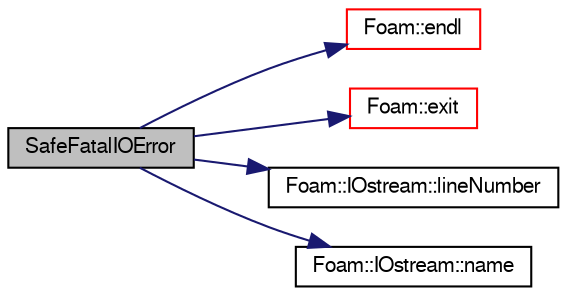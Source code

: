 digraph "SafeFatalIOError"
{
  bgcolor="transparent";
  edge [fontname="FreeSans",fontsize="10",labelfontname="FreeSans",labelfontsize="10"];
  node [fontname="FreeSans",fontsize="10",shape=record];
  rankdir="LR";
  Node1 [label="SafeFatalIOError",height=0.2,width=0.4,color="black", fillcolor="grey75", style="filled" fontcolor="black"];
  Node1 -> Node2 [color="midnightblue",fontsize="10",style="solid",fontname="FreeSans"];
  Node2 [label="Foam::endl",height=0.2,width=0.4,color="red",URL="$a10237.html#a2db8fe02a0d3909e9351bb4275b23ce4",tooltip="Add newline and flush stream. "];
  Node1 -> Node3 [color="midnightblue",fontsize="10",style="solid",fontname="FreeSans"];
  Node3 [label="Foam::exit",height=0.2,width=0.4,color="red",URL="$a10237.html#a06ca7250d8e89caf05243ec094843642"];
  Node1 -> Node4 [color="midnightblue",fontsize="10",style="solid",fontname="FreeSans"];
  Node4 [label="Foam::IOstream::lineNumber",height=0.2,width=0.4,color="black",URL="$a01149.html#ada61e595ebb9210890710f2e471cdfac",tooltip="Return current stream line number. "];
  Node1 -> Node5 [color="midnightblue",fontsize="10",style="solid",fontname="FreeSans"];
  Node5 [label="Foam::IOstream::name",height=0.2,width=0.4,color="black",URL="$a01149.html#ab27acd1d200f0d245337451aa2f31517",tooltip="Return the name of the stream. "];
}
